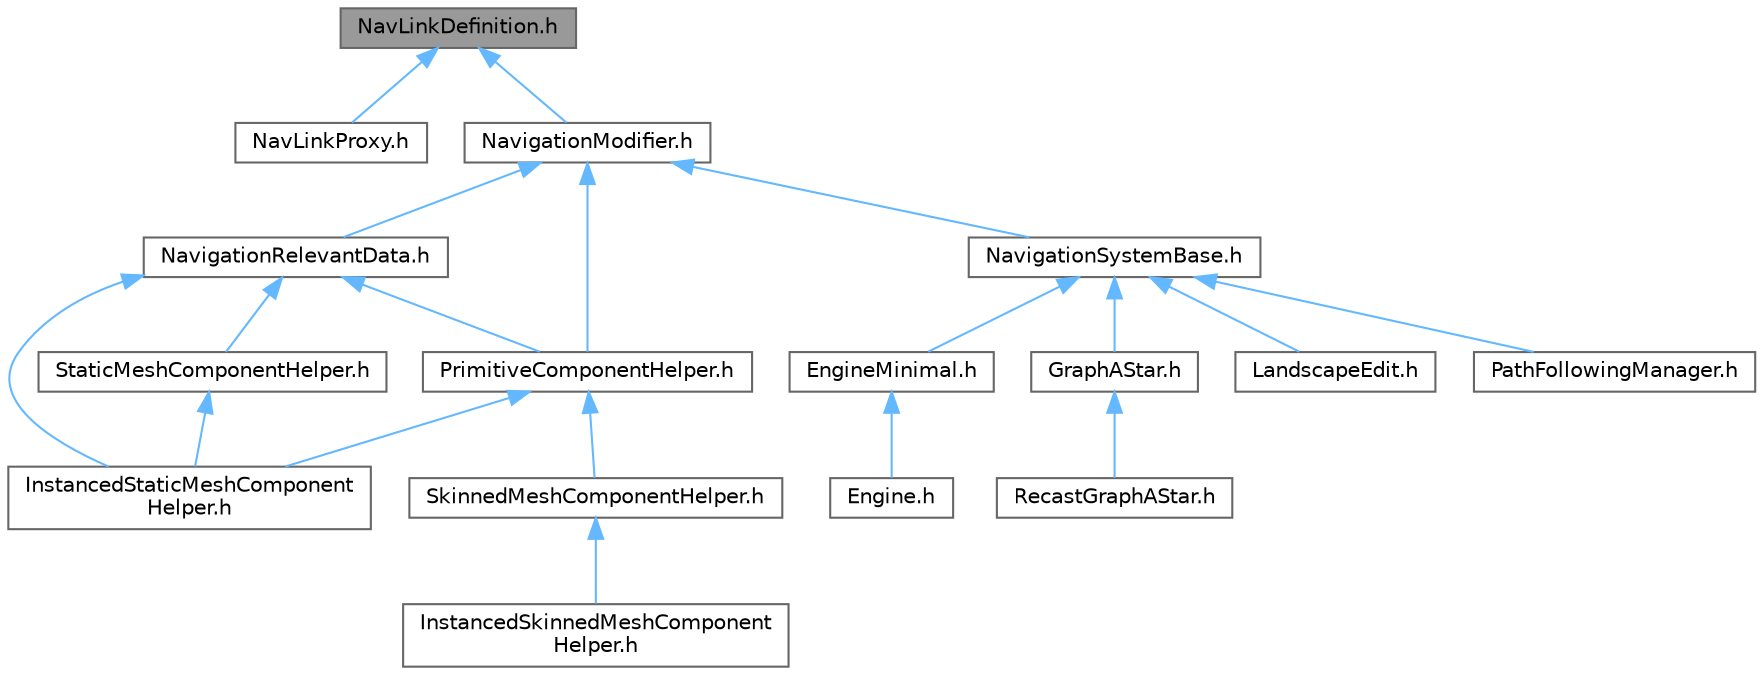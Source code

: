 digraph "NavLinkDefinition.h"
{
 // INTERACTIVE_SVG=YES
 // LATEX_PDF_SIZE
  bgcolor="transparent";
  edge [fontname=Helvetica,fontsize=10,labelfontname=Helvetica,labelfontsize=10];
  node [fontname=Helvetica,fontsize=10,shape=box,height=0.2,width=0.4];
  Node1 [id="Node000001",label="NavLinkDefinition.h",height=0.2,width=0.4,color="gray40", fillcolor="grey60", style="filled", fontcolor="black",tooltip=" "];
  Node1 -> Node2 [id="edge1_Node000001_Node000002",dir="back",color="steelblue1",style="solid",tooltip=" "];
  Node2 [id="Node000002",label="NavLinkProxy.h",height=0.2,width=0.4,color="grey40", fillcolor="white", style="filled",URL="$d7/dda/NavLinkProxy_8h.html",tooltip=" "];
  Node1 -> Node3 [id="edge2_Node000001_Node000003",dir="back",color="steelblue1",style="solid",tooltip=" "];
  Node3 [id="Node000003",label="NavigationModifier.h",height=0.2,width=0.4,color="grey40", fillcolor="white", style="filled",URL="$d8/d86/NavigationModifier_8h.html",tooltip=" "];
  Node3 -> Node4 [id="edge3_Node000003_Node000004",dir="back",color="steelblue1",style="solid",tooltip=" "];
  Node4 [id="Node000004",label="NavigationRelevantData.h",height=0.2,width=0.4,color="grey40", fillcolor="white", style="filled",URL="$de/d26/NavigationRelevantData_8h.html",tooltip=" "];
  Node4 -> Node5 [id="edge4_Node000004_Node000005",dir="back",color="steelblue1",style="solid",tooltip=" "];
  Node5 [id="Node000005",label="InstancedStaticMeshComponent\lHelper.h",height=0.2,width=0.4,color="grey40", fillcolor="white", style="filled",URL="$dc/dc7/InstancedStaticMeshComponentHelper_8h.html",tooltip=" "];
  Node4 -> Node6 [id="edge5_Node000004_Node000006",dir="back",color="steelblue1",style="solid",tooltip=" "];
  Node6 [id="Node000006",label="PrimitiveComponentHelper.h",height=0.2,width=0.4,color="grey40", fillcolor="white", style="filled",URL="$d1/d08/PrimitiveComponentHelper_8h.html",tooltip=" "];
  Node6 -> Node5 [id="edge6_Node000006_Node000005",dir="back",color="steelblue1",style="solid",tooltip=" "];
  Node6 -> Node7 [id="edge7_Node000006_Node000007",dir="back",color="steelblue1",style="solid",tooltip=" "];
  Node7 [id="Node000007",label="SkinnedMeshComponentHelper.h",height=0.2,width=0.4,color="grey40", fillcolor="white", style="filled",URL="$db/d81/SkinnedMeshComponentHelper_8h.html",tooltip=" "];
  Node7 -> Node8 [id="edge8_Node000007_Node000008",dir="back",color="steelblue1",style="solid",tooltip=" "];
  Node8 [id="Node000008",label="InstancedSkinnedMeshComponent\lHelper.h",height=0.2,width=0.4,color="grey40", fillcolor="white", style="filled",URL="$d1/d86/InstancedSkinnedMeshComponentHelper_8h.html",tooltip=" "];
  Node4 -> Node9 [id="edge9_Node000004_Node000009",dir="back",color="steelblue1",style="solid",tooltip=" "];
  Node9 [id="Node000009",label="StaticMeshComponentHelper.h",height=0.2,width=0.4,color="grey40", fillcolor="white", style="filled",URL="$dc/dc1/StaticMeshComponentHelper_8h.html",tooltip=" "];
  Node9 -> Node5 [id="edge10_Node000009_Node000005",dir="back",color="steelblue1",style="solid",tooltip=" "];
  Node3 -> Node10 [id="edge11_Node000003_Node000010",dir="back",color="steelblue1",style="solid",tooltip=" "];
  Node10 [id="Node000010",label="NavigationSystemBase.h",height=0.2,width=0.4,color="grey40", fillcolor="white", style="filled",URL="$d3/d6b/NavigationSystemBase_8h.html",tooltip=" "];
  Node10 -> Node11 [id="edge12_Node000010_Node000011",dir="back",color="steelblue1",style="solid",tooltip=" "];
  Node11 [id="Node000011",label="EngineMinimal.h",height=0.2,width=0.4,color="grey40", fillcolor="white", style="filled",URL="$d0/d2c/EngineMinimal_8h.html",tooltip=" "];
  Node11 -> Node12 [id="edge13_Node000011_Node000012",dir="back",color="steelblue1",style="solid",tooltip=" "];
  Node12 [id="Node000012",label="Engine.h",height=0.2,width=0.4,color="grey40", fillcolor="white", style="filled",URL="$d1/d34/Public_2Engine_8h.html",tooltip=" "];
  Node10 -> Node13 [id="edge14_Node000010_Node000013",dir="back",color="steelblue1",style="solid",tooltip=" "];
  Node13 [id="Node000013",label="GraphAStar.h",height=0.2,width=0.4,color="grey40", fillcolor="white", style="filled",URL="$de/d83/GraphAStar_8h.html",tooltip=" "];
  Node13 -> Node14 [id="edge15_Node000013_Node000014",dir="back",color="steelblue1",style="solid",tooltip=" "];
  Node14 [id="Node000014",label="RecastGraphAStar.h",height=0.2,width=0.4,color="grey40", fillcolor="white", style="filled",URL="$db/da3/RecastGraphAStar_8h.html",tooltip=" "];
  Node10 -> Node15 [id="edge16_Node000010_Node000015",dir="back",color="steelblue1",style="solid",tooltip=" "];
  Node15 [id="Node000015",label="LandscapeEdit.h",height=0.2,width=0.4,color="grey40", fillcolor="white", style="filled",URL="$df/d61/LandscapeEdit_8h.html",tooltip=" "];
  Node10 -> Node16 [id="edge17_Node000010_Node000016",dir="back",color="steelblue1",style="solid",tooltip=" "];
  Node16 [id="Node000016",label="PathFollowingManager.h",height=0.2,width=0.4,color="grey40", fillcolor="white", style="filled",URL="$d2/d0a/PathFollowingManager_8h.html",tooltip=" "];
  Node3 -> Node6 [id="edge18_Node000003_Node000006",dir="back",color="steelblue1",style="solid",tooltip=" "];
}
